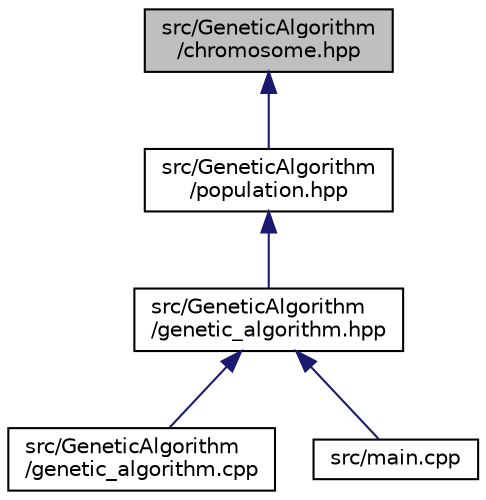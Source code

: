 digraph "src/GeneticAlgorithm/chromosome.hpp"
{
 // LATEX_PDF_SIZE
  edge [fontname="Helvetica",fontsize="10",labelfontname="Helvetica",labelfontsize="10"];
  node [fontname="Helvetica",fontsize="10",shape=record];
  Node1 [label="src/GeneticAlgorithm\l/chromosome.hpp",height=0.2,width=0.4,color="black", fillcolor="grey75", style="filled", fontcolor="black",tooltip=" "];
  Node1 -> Node2 [dir="back",color="midnightblue",fontsize="10",style="solid"];
  Node2 [label="src/GeneticAlgorithm\l/population.hpp",height=0.2,width=0.4,color="black", fillcolor="white", style="filled",URL="$population_8hpp.html",tooltip=" "];
  Node2 -> Node3 [dir="back",color="midnightblue",fontsize="10",style="solid"];
  Node3 [label="src/GeneticAlgorithm\l/genetic_algorithm.hpp",height=0.2,width=0.4,color="black", fillcolor="white", style="filled",URL="$genetic__algorithm_8hpp.html",tooltip=" "];
  Node3 -> Node4 [dir="back",color="midnightblue",fontsize="10",style="solid"];
  Node4 [label="src/GeneticAlgorithm\l/genetic_algorithm.cpp",height=0.2,width=0.4,color="black", fillcolor="white", style="filled",URL="$genetic__algorithm_8cpp.html",tooltip=" "];
  Node3 -> Node5 [dir="back",color="midnightblue",fontsize="10",style="solid"];
  Node5 [label="src/main.cpp",height=0.2,width=0.4,color="black", fillcolor="white", style="filled",URL="$main_8cpp.html",tooltip=" "];
}
